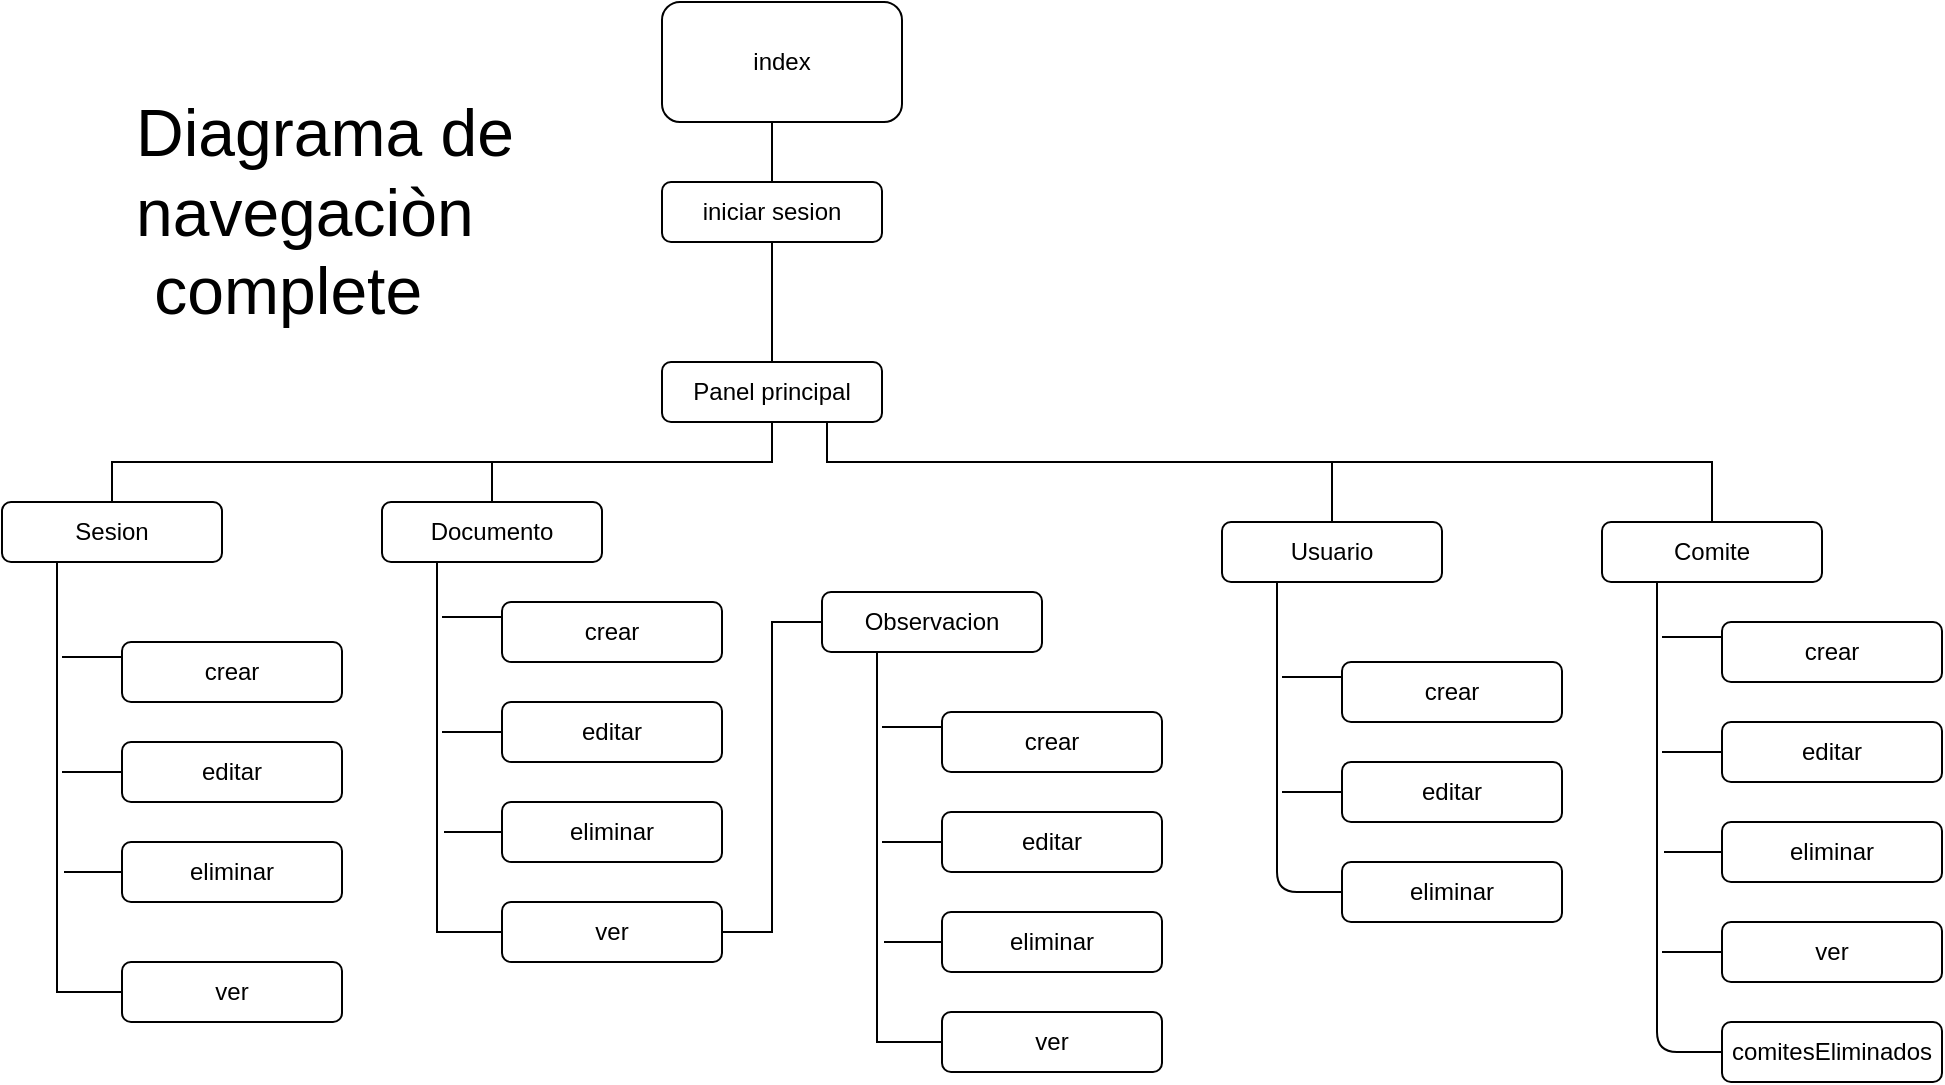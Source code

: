 <mxfile version="17.2.4" type="device" pages="4"><diagram id="9fHOdQ3UxAWjC8PaF1d9" name="completo"><mxGraphModel dx="526" dy="553" grid="1" gridSize="10" guides="1" tooltips="1" connect="1" arrows="1" fold="1" page="1" pageScale="1" pageWidth="827" pageHeight="1169" math="0" shadow="0"><root><mxCell id="0"/><mxCell id="1" parent="0"/><mxCell id="a6P4ygkt9qD2NCZbTxZr-4" style="edgeStyle=orthogonalEdgeStyle;rounded=0;orthogonalLoop=1;jettySize=auto;html=1;exitX=0.5;exitY=1;exitDx=0;exitDy=0;entryX=0.5;entryY=0;entryDx=0;entryDy=0;endArrow=none;endFill=0;" parent="1" source="a6P4ygkt9qD2NCZbTxZr-1" target="a6P4ygkt9qD2NCZbTxZr-3" edge="1"><mxGeometry relative="1" as="geometry"/></mxCell><mxCell id="a6P4ygkt9qD2NCZbTxZr-1" value="index" style="rounded=1;whiteSpace=wrap;html=1;" parent="1" vertex="1"><mxGeometry x="360" y="20" width="120" height="60" as="geometry"/></mxCell><mxCell id="a6P4ygkt9qD2NCZbTxZr-3" value="iniciar sesion" style="rounded=1;whiteSpace=wrap;html=1;" parent="1" vertex="1"><mxGeometry x="360" y="110" width="110" height="30" as="geometry"/></mxCell><mxCell id="a6P4ygkt9qD2NCZbTxZr-65" style="edgeStyle=orthogonalEdgeStyle;rounded=0;orthogonalLoop=1;jettySize=auto;html=1;exitX=0.5;exitY=1;exitDx=0;exitDy=0;endArrow=none;endFill=0;" parent="1" source="a6P4ygkt9qD2NCZbTxZr-32" target="a6P4ygkt9qD2NCZbTxZr-46" edge="1"><mxGeometry relative="1" as="geometry"/></mxCell><mxCell id="a6P4ygkt9qD2NCZbTxZr-67" style="edgeStyle=orthogonalEdgeStyle;rounded=0;orthogonalLoop=1;jettySize=auto;html=1;exitX=0.5;exitY=0;exitDx=0;exitDy=0;entryX=0.5;entryY=1;entryDx=0;entryDy=0;endArrow=none;endFill=0;" parent="1" source="a6P4ygkt9qD2NCZbTxZr-32" target="a6P4ygkt9qD2NCZbTxZr-3" edge="1"><mxGeometry relative="1" as="geometry"/></mxCell><mxCell id="a6P4ygkt9qD2NCZbTxZr-32" value="Panel principal" style="rounded=1;whiteSpace=wrap;html=1;" parent="1" vertex="1"><mxGeometry x="360" y="200" width="110" height="30" as="geometry"/></mxCell><mxCell id="a6P4ygkt9qD2NCZbTxZr-43" style="edgeStyle=orthogonalEdgeStyle;rounded=0;orthogonalLoop=1;jettySize=auto;html=1;exitX=0.25;exitY=1;exitDx=0;exitDy=0;entryX=0;entryY=0.5;entryDx=0;entryDy=0;endArrow=none;endFill=0;" parent="1" source="a6P4ygkt9qD2NCZbTxZr-34" target="a6P4ygkt9qD2NCZbTxZr-42" edge="1"><mxGeometry relative="1" as="geometry"/></mxCell><mxCell id="a6P4ygkt9qD2NCZbTxZr-66" style="edgeStyle=orthogonalEdgeStyle;rounded=0;orthogonalLoop=1;jettySize=auto;html=1;exitX=0.5;exitY=0;exitDx=0;exitDy=0;endArrow=none;endFill=0;" parent="1" source="a6P4ygkt9qD2NCZbTxZr-34" edge="1"><mxGeometry relative="1" as="geometry"><mxPoint x="275" y="250" as="targetPoint"/></mxGeometry></mxCell><mxCell id="a6P4ygkt9qD2NCZbTxZr-34" value="Documento" style="rounded=1;whiteSpace=wrap;html=1;" parent="1" vertex="1"><mxGeometry x="220" y="270" width="110" height="30" as="geometry"/></mxCell><mxCell id="a6P4ygkt9qD2NCZbTxZr-64" style="edgeStyle=orthogonalEdgeStyle;rounded=0;orthogonalLoop=1;jettySize=auto;html=1;exitX=1;exitY=0.5;exitDx=0;exitDy=0;entryX=0;entryY=0.5;entryDx=0;entryDy=0;endArrow=none;endFill=0;" parent="1" source="a6P4ygkt9qD2NCZbTxZr-42" target="a6P4ygkt9qD2NCZbTxZr-55" edge="1"><mxGeometry relative="1" as="geometry"/></mxCell><mxCell id="a6P4ygkt9qD2NCZbTxZr-42" value="ver" style="rounded=1;whiteSpace=wrap;html=1;" parent="1" vertex="1"><mxGeometry x="280" y="470" width="110" height="30" as="geometry"/></mxCell><mxCell id="a6P4ygkt9qD2NCZbTxZr-45" style="edgeStyle=orthogonalEdgeStyle;rounded=0;orthogonalLoop=1;jettySize=auto;html=1;exitX=0.25;exitY=1;exitDx=0;exitDy=0;entryX=0;entryY=0.5;entryDx=0;entryDy=0;endArrow=none;endFill=0;" parent="1" source="a6P4ygkt9qD2NCZbTxZr-46" target="a6P4ygkt9qD2NCZbTxZr-53" edge="1"><mxGeometry relative="1" as="geometry"/></mxCell><mxCell id="a6P4ygkt9qD2NCZbTxZr-46" value="Sesion" style="rounded=1;whiteSpace=wrap;html=1;" parent="1" vertex="1"><mxGeometry x="30" y="270" width="110" height="30" as="geometry"/></mxCell><mxCell id="a6P4ygkt9qD2NCZbTxZr-53" value="ver" style="rounded=1;whiteSpace=wrap;html=1;" parent="1" vertex="1"><mxGeometry x="90" y="500" width="110" height="30" as="geometry"/></mxCell><mxCell id="a6P4ygkt9qD2NCZbTxZr-54" style="edgeStyle=orthogonalEdgeStyle;rounded=0;orthogonalLoop=1;jettySize=auto;html=1;exitX=0.25;exitY=1;exitDx=0;exitDy=0;entryX=0;entryY=0.5;entryDx=0;entryDy=0;endArrow=none;endFill=0;" parent="1" source="a6P4ygkt9qD2NCZbTxZr-55" target="a6P4ygkt9qD2NCZbTxZr-62" edge="1"><mxGeometry relative="1" as="geometry"/></mxCell><mxCell id="a6P4ygkt9qD2NCZbTxZr-55" value="Observacion" style="rounded=1;whiteSpace=wrap;html=1;" parent="1" vertex="1"><mxGeometry x="440" y="315" width="110" height="30" as="geometry"/></mxCell><mxCell id="a6P4ygkt9qD2NCZbTxZr-56" style="edgeStyle=orthogonalEdgeStyle;rounded=0;orthogonalLoop=1;jettySize=auto;html=1;exitX=0;exitY=0.25;exitDx=0;exitDy=0;endArrow=none;endFill=0;" parent="1" source="a6P4ygkt9qD2NCZbTxZr-57" edge="1"><mxGeometry relative="1" as="geometry"><mxPoint x="470" y="383" as="targetPoint"/></mxGeometry></mxCell><mxCell id="a6P4ygkt9qD2NCZbTxZr-57" value="crear" style="rounded=1;whiteSpace=wrap;html=1;" parent="1" vertex="1"><mxGeometry x="500" y="375" width="110" height="30" as="geometry"/></mxCell><mxCell id="a6P4ygkt9qD2NCZbTxZr-58" style="edgeStyle=orthogonalEdgeStyle;rounded=0;orthogonalLoop=1;jettySize=auto;html=1;exitX=0;exitY=0.5;exitDx=0;exitDy=0;endArrow=none;endFill=0;" parent="1" source="a6P4ygkt9qD2NCZbTxZr-59" edge="1"><mxGeometry relative="1" as="geometry"><mxPoint x="470" y="440" as="targetPoint"/></mxGeometry></mxCell><mxCell id="a6P4ygkt9qD2NCZbTxZr-59" value="editar" style="rounded=1;whiteSpace=wrap;html=1;" parent="1" vertex="1"><mxGeometry x="500" y="425" width="110" height="30" as="geometry"/></mxCell><mxCell id="a6P4ygkt9qD2NCZbTxZr-60" style="edgeStyle=orthogonalEdgeStyle;rounded=0;orthogonalLoop=1;jettySize=auto;html=1;exitX=0;exitY=0.5;exitDx=0;exitDy=0;endArrow=none;endFill=0;" parent="1" source="a6P4ygkt9qD2NCZbTxZr-61" edge="1"><mxGeometry relative="1" as="geometry"><mxPoint x="471" y="490" as="targetPoint"/></mxGeometry></mxCell><mxCell id="a6P4ygkt9qD2NCZbTxZr-61" value="eliminar" style="rounded=1;whiteSpace=wrap;html=1;" parent="1" vertex="1"><mxGeometry x="500" y="475" width="110" height="30" as="geometry"/></mxCell><mxCell id="a6P4ygkt9qD2NCZbTxZr-62" value="ver" style="rounded=1;whiteSpace=wrap;html=1;" parent="1" vertex="1"><mxGeometry x="500" y="525" width="110" height="30" as="geometry"/></mxCell><mxCell id="dcE9XTPxHF8bIKe-VJWK-1" style="edgeStyle=orthogonalEdgeStyle;rounded=0;orthogonalLoop=1;jettySize=auto;html=1;exitX=0;exitY=0.25;exitDx=0;exitDy=0;endArrow=none;endFill=0;" parent="1" source="dcE9XTPxHF8bIKe-VJWK-2" edge="1"><mxGeometry relative="1" as="geometry"><mxPoint x="250" y="328" as="targetPoint"/></mxGeometry></mxCell><mxCell id="dcE9XTPxHF8bIKe-VJWK-2" value="crear" style="rounded=1;whiteSpace=wrap;html=1;" parent="1" vertex="1"><mxGeometry x="280" y="320" width="110" height="30" as="geometry"/></mxCell><mxCell id="dcE9XTPxHF8bIKe-VJWK-3" style="edgeStyle=orthogonalEdgeStyle;rounded=0;orthogonalLoop=1;jettySize=auto;html=1;exitX=0;exitY=0.5;exitDx=0;exitDy=0;endArrow=none;endFill=0;" parent="1" source="dcE9XTPxHF8bIKe-VJWK-4" edge="1"><mxGeometry relative="1" as="geometry"><mxPoint x="250" y="385" as="targetPoint"/></mxGeometry></mxCell><mxCell id="dcE9XTPxHF8bIKe-VJWK-4" value="editar" style="rounded=1;whiteSpace=wrap;html=1;" parent="1" vertex="1"><mxGeometry x="280" y="370" width="110" height="30" as="geometry"/></mxCell><mxCell id="dcE9XTPxHF8bIKe-VJWK-5" style="edgeStyle=orthogonalEdgeStyle;rounded=0;orthogonalLoop=1;jettySize=auto;html=1;exitX=0;exitY=0.5;exitDx=0;exitDy=0;endArrow=none;endFill=0;" parent="1" source="dcE9XTPxHF8bIKe-VJWK-6" edge="1"><mxGeometry relative="1" as="geometry"><mxPoint x="251" y="435" as="targetPoint"/></mxGeometry></mxCell><mxCell id="dcE9XTPxHF8bIKe-VJWK-6" value="eliminar" style="rounded=1;whiteSpace=wrap;html=1;" parent="1" vertex="1"><mxGeometry x="280" y="420" width="110" height="30" as="geometry"/></mxCell><mxCell id="dcE9XTPxHF8bIKe-VJWK-19" style="edgeStyle=orthogonalEdgeStyle;rounded=0;orthogonalLoop=1;jettySize=auto;html=1;exitX=0;exitY=0.25;exitDx=0;exitDy=0;endArrow=none;endFill=0;" parent="1" source="dcE9XTPxHF8bIKe-VJWK-20" edge="1"><mxGeometry relative="1" as="geometry"><mxPoint x="60" y="348" as="targetPoint"/></mxGeometry></mxCell><mxCell id="dcE9XTPxHF8bIKe-VJWK-20" value="crear" style="rounded=1;whiteSpace=wrap;html=1;" parent="1" vertex="1"><mxGeometry x="90" y="340" width="110" height="30" as="geometry"/></mxCell><mxCell id="dcE9XTPxHF8bIKe-VJWK-21" style="edgeStyle=orthogonalEdgeStyle;rounded=0;orthogonalLoop=1;jettySize=auto;html=1;exitX=0;exitY=0.5;exitDx=0;exitDy=0;endArrow=none;endFill=0;" parent="1" source="dcE9XTPxHF8bIKe-VJWK-22" edge="1"><mxGeometry relative="1" as="geometry"><mxPoint x="60" y="405" as="targetPoint"/></mxGeometry></mxCell><mxCell id="dcE9XTPxHF8bIKe-VJWK-22" value="editar" style="rounded=1;whiteSpace=wrap;html=1;" parent="1" vertex="1"><mxGeometry x="90" y="390" width="110" height="30" as="geometry"/></mxCell><mxCell id="dcE9XTPxHF8bIKe-VJWK-23" style="edgeStyle=orthogonalEdgeStyle;rounded=0;orthogonalLoop=1;jettySize=auto;html=1;exitX=0;exitY=0.5;exitDx=0;exitDy=0;endArrow=none;endFill=0;" parent="1" source="dcE9XTPxHF8bIKe-VJWK-24" edge="1"><mxGeometry relative="1" as="geometry"><mxPoint x="61" y="455" as="targetPoint"/></mxGeometry></mxCell><mxCell id="dcE9XTPxHF8bIKe-VJWK-24" value="eliminar" style="rounded=1;whiteSpace=wrap;html=1;" parent="1" vertex="1"><mxGeometry x="90" y="440" width="110" height="30" as="geometry"/></mxCell><mxCell id="WaPpYcPQ4JmIxxQoSLb1-1" value="&lt;font style=&quot;font-size: 33px;&quot;&gt;Diagrama de &lt;br&gt;navegaciòn&lt;br&gt;&amp;nbsp;complete&lt;/font&gt;" style="text;html=1;align=left;verticalAlign=middle;resizable=0;points=[];autosize=1;strokeColor=none;fillColor=none;rounded=1;" parent="1" vertex="1"><mxGeometry x="95" y="90" width="200" height="70" as="geometry"/></mxCell><mxCell id="Rpd68N-dvQxp9vi33j69-1" style="edgeStyle=orthogonalEdgeStyle;rounded=1;orthogonalLoop=1;jettySize=auto;html=1;exitX=0.25;exitY=1;exitDx=0;exitDy=0;entryX=0;entryY=0.5;entryDx=0;entryDy=0;endArrow=none;endFill=0;" parent="1" source="Rpd68N-dvQxp9vi33j69-2" target="Rpd68N-dvQxp9vi33j69-3" edge="1"><mxGeometry relative="1" as="geometry"/></mxCell><mxCell id="Rpd68N-dvQxp9vi33j69-21" style="edgeStyle=orthogonalEdgeStyle;rounded=0;orthogonalLoop=1;jettySize=auto;html=1;exitX=0.5;exitY=0;exitDx=0;exitDy=0;entryX=0.75;entryY=1;entryDx=0;entryDy=0;endArrow=none;endFill=0;" parent="1" source="Rpd68N-dvQxp9vi33j69-2" target="a6P4ygkt9qD2NCZbTxZr-32" edge="1"><mxGeometry relative="1" as="geometry"><Array as="points"><mxPoint x="885" y="250"/><mxPoint x="443" y="250"/></Array></mxGeometry></mxCell><mxCell id="Rpd68N-dvQxp9vi33j69-2" value="Comite" style="rounded=1;whiteSpace=wrap;html=1;" parent="1" vertex="1"><mxGeometry x="830" y="280" width="110" height="30" as="geometry"/></mxCell><mxCell id="Rpd68N-dvQxp9vi33j69-3" value="comitesEliminados" style="rounded=1;whiteSpace=wrap;html=1;" parent="1" vertex="1"><mxGeometry x="890" y="530" width="110" height="30" as="geometry"/></mxCell><mxCell id="Rpd68N-dvQxp9vi33j69-4" style="edgeStyle=orthogonalEdgeStyle;rounded=1;orthogonalLoop=1;jettySize=auto;html=1;exitX=0.25;exitY=1;exitDx=0;exitDy=0;endArrow=none;endFill=0;entryX=0;entryY=0.5;entryDx=0;entryDy=0;" parent="1" source="Rpd68N-dvQxp9vi33j69-5" target="Rpd68N-dvQxp9vi33j69-18" edge="1"><mxGeometry relative="1" as="geometry"><mxPoint x="668" y="460" as="targetPoint"/></mxGeometry></mxCell><mxCell id="Rpd68N-dvQxp9vi33j69-23" style="edgeStyle=orthogonalEdgeStyle;rounded=0;orthogonalLoop=1;jettySize=auto;html=1;exitX=0.5;exitY=0;exitDx=0;exitDy=0;endArrow=none;endFill=0;" parent="1" source="Rpd68N-dvQxp9vi33j69-5" edge="1"><mxGeometry relative="1" as="geometry"><mxPoint x="695" y="250" as="targetPoint"/></mxGeometry></mxCell><mxCell id="Rpd68N-dvQxp9vi33j69-5" value="Usuario" style="rounded=1;whiteSpace=wrap;html=1;" parent="1" vertex="1"><mxGeometry x="640" y="280" width="110" height="30" as="geometry"/></mxCell><mxCell id="Rpd68N-dvQxp9vi33j69-7" style="edgeStyle=orthogonalEdgeStyle;rounded=1;orthogonalLoop=1;jettySize=auto;html=1;exitX=0;exitY=0.25;exitDx=0;exitDy=0;endArrow=none;endFill=0;" parent="1" source="Rpd68N-dvQxp9vi33j69-8" edge="1"><mxGeometry relative="1" as="geometry"><mxPoint x="860" y="338" as="targetPoint"/></mxGeometry></mxCell><mxCell id="Rpd68N-dvQxp9vi33j69-8" value="crear" style="rounded=1;whiteSpace=wrap;html=1;" parent="1" vertex="1"><mxGeometry x="890" y="330" width="110" height="30" as="geometry"/></mxCell><mxCell id="Rpd68N-dvQxp9vi33j69-9" style="edgeStyle=orthogonalEdgeStyle;rounded=1;orthogonalLoop=1;jettySize=auto;html=1;exitX=0;exitY=0.5;exitDx=0;exitDy=0;endArrow=none;endFill=0;" parent="1" source="Rpd68N-dvQxp9vi33j69-10" edge="1"><mxGeometry relative="1" as="geometry"><mxPoint x="860" y="395" as="targetPoint"/></mxGeometry></mxCell><mxCell id="Rpd68N-dvQxp9vi33j69-10" value="editar" style="rounded=1;whiteSpace=wrap;html=1;" parent="1" vertex="1"><mxGeometry x="890" y="380" width="110" height="30" as="geometry"/></mxCell><mxCell id="Rpd68N-dvQxp9vi33j69-11" style="edgeStyle=orthogonalEdgeStyle;rounded=1;orthogonalLoop=1;jettySize=auto;html=1;exitX=0;exitY=0.5;exitDx=0;exitDy=0;endArrow=none;endFill=0;" parent="1" source="Rpd68N-dvQxp9vi33j69-12" edge="1"><mxGeometry relative="1" as="geometry"><mxPoint x="861" y="445" as="targetPoint"/></mxGeometry></mxCell><mxCell id="Rpd68N-dvQxp9vi33j69-12" value="eliminar" style="rounded=1;whiteSpace=wrap;html=1;" parent="1" vertex="1"><mxGeometry x="890" y="430" width="110" height="30" as="geometry"/></mxCell><mxCell id="Rpd68N-dvQxp9vi33j69-13" style="edgeStyle=orthogonalEdgeStyle;rounded=1;orthogonalLoop=1;jettySize=auto;html=1;exitX=0;exitY=0.25;exitDx=0;exitDy=0;endArrow=none;endFill=0;" parent="1" source="Rpd68N-dvQxp9vi33j69-14" edge="1"><mxGeometry relative="1" as="geometry"><mxPoint x="670" y="358" as="targetPoint"/></mxGeometry></mxCell><mxCell id="Rpd68N-dvQxp9vi33j69-14" value="crear" style="rounded=1;whiteSpace=wrap;html=1;" parent="1" vertex="1"><mxGeometry x="700" y="350" width="110" height="30" as="geometry"/></mxCell><mxCell id="Rpd68N-dvQxp9vi33j69-15" style="edgeStyle=orthogonalEdgeStyle;rounded=1;orthogonalLoop=1;jettySize=auto;html=1;exitX=0;exitY=0.5;exitDx=0;exitDy=0;endArrow=none;endFill=0;" parent="1" source="Rpd68N-dvQxp9vi33j69-16" edge="1"><mxGeometry relative="1" as="geometry"><mxPoint x="670" y="415" as="targetPoint"/></mxGeometry></mxCell><mxCell id="Rpd68N-dvQxp9vi33j69-16" value="editar" style="rounded=1;whiteSpace=wrap;html=1;" parent="1" vertex="1"><mxGeometry x="700" y="400" width="110" height="30" as="geometry"/></mxCell><mxCell id="Rpd68N-dvQxp9vi33j69-18" value="eliminar" style="rounded=1;whiteSpace=wrap;html=1;" parent="1" vertex="1"><mxGeometry x="700" y="450" width="110" height="30" as="geometry"/></mxCell><mxCell id="Rpd68N-dvQxp9vi33j69-19" style="edgeStyle=orthogonalEdgeStyle;rounded=1;orthogonalLoop=1;jettySize=auto;html=1;exitX=0;exitY=0.5;exitDx=0;exitDy=0;endArrow=none;endFill=0;" parent="1" source="Rpd68N-dvQxp9vi33j69-20" edge="1"><mxGeometry relative="1" as="geometry"><mxPoint x="860" y="495" as="targetPoint"/></mxGeometry></mxCell><mxCell id="Rpd68N-dvQxp9vi33j69-20" value="ver" style="rounded=1;whiteSpace=wrap;html=1;" parent="1" vertex="1"><mxGeometry x="890" y="480" width="110" height="30" as="geometry"/></mxCell></root></mxGraphModel></diagram><diagram id="g_sGbNfbyA7Xp6G8sX6l" name="miembro"><mxGraphModel dx="526" dy="553" grid="1" gridSize="10" guides="1" tooltips="1" connect="1" arrows="1" fold="1" page="1" pageScale="1" pageWidth="827" pageHeight="1169" math="0" shadow="0"><root><mxCell id="Cv8GT7_U2edV0fIswB9a-0"/><mxCell id="Cv8GT7_U2edV0fIswB9a-1" parent="Cv8GT7_U2edV0fIswB9a-0"/><mxCell id="31vKIqLDI2SIrUY8uzIa-0" style="edgeStyle=orthogonalEdgeStyle;rounded=0;orthogonalLoop=1;jettySize=auto;html=1;exitX=0.5;exitY=1;exitDx=0;exitDy=0;entryX=0.5;entryY=0;entryDx=0;entryDy=0;endArrow=none;endFill=0;" parent="Cv8GT7_U2edV0fIswB9a-1" source="31vKIqLDI2SIrUY8uzIa-1" target="31vKIqLDI2SIrUY8uzIa-2" edge="1"><mxGeometry relative="1" as="geometry"/></mxCell><mxCell id="31vKIqLDI2SIrUY8uzIa-1" value="index" style="rounded=1;whiteSpace=wrap;html=1;" parent="Cv8GT7_U2edV0fIswB9a-1" vertex="1"><mxGeometry x="390" y="20" width="120" height="60" as="geometry"/></mxCell><mxCell id="31vKIqLDI2SIrUY8uzIa-2" value="iniciar sesion" style="rounded=1;whiteSpace=wrap;html=1;" parent="Cv8GT7_U2edV0fIswB9a-1" vertex="1"><mxGeometry x="390" y="110" width="110" height="30" as="geometry"/></mxCell><mxCell id="31vKIqLDI2SIrUY8uzIa-3" style="edgeStyle=orthogonalEdgeStyle;rounded=0;orthogonalLoop=1;jettySize=auto;html=1;exitX=0.5;exitY=1;exitDx=0;exitDy=0;endArrow=none;endFill=0;" parent="Cv8GT7_U2edV0fIswB9a-1" source="31vKIqLDI2SIrUY8uzIa-5" target="31vKIqLDI2SIrUY8uzIa-12" edge="1"><mxGeometry relative="1" as="geometry"/></mxCell><mxCell id="31vKIqLDI2SIrUY8uzIa-4" style="edgeStyle=orthogonalEdgeStyle;rounded=0;orthogonalLoop=1;jettySize=auto;html=1;exitX=0.5;exitY=0;exitDx=0;exitDy=0;entryX=0.5;entryY=1;entryDx=0;entryDy=0;endArrow=none;endFill=0;" parent="Cv8GT7_U2edV0fIswB9a-1" source="31vKIqLDI2SIrUY8uzIa-5" target="31vKIqLDI2SIrUY8uzIa-2" edge="1"><mxGeometry relative="1" as="geometry"/></mxCell><mxCell id="31vKIqLDI2SIrUY8uzIa-5" value="comite" style="rounded=1;whiteSpace=wrap;html=1;" parent="Cv8GT7_U2edV0fIswB9a-1" vertex="1"><mxGeometry x="390" y="200" width="110" height="30" as="geometry"/></mxCell><mxCell id="31vKIqLDI2SIrUY8uzIa-6" style="edgeStyle=orthogonalEdgeStyle;rounded=0;orthogonalLoop=1;jettySize=auto;html=1;exitX=0.25;exitY=1;exitDx=0;exitDy=0;entryX=0;entryY=0.5;entryDx=0;entryDy=0;endArrow=none;endFill=0;" parent="Cv8GT7_U2edV0fIswB9a-1" source="31vKIqLDI2SIrUY8uzIa-8" target="31vKIqLDI2SIrUY8uzIa-10" edge="1"><mxGeometry relative="1" as="geometry"/></mxCell><mxCell id="31vKIqLDI2SIrUY8uzIa-7" style="edgeStyle=orthogonalEdgeStyle;rounded=0;orthogonalLoop=1;jettySize=auto;html=1;exitX=0.5;exitY=0;exitDx=0;exitDy=0;endArrow=none;endFill=0;" parent="Cv8GT7_U2edV0fIswB9a-1" source="31vKIqLDI2SIrUY8uzIa-8" edge="1"><mxGeometry relative="1" as="geometry"><mxPoint x="305" y="250" as="targetPoint"/></mxGeometry></mxCell><mxCell id="31vKIqLDI2SIrUY8uzIa-8" value="Documento" style="rounded=1;whiteSpace=wrap;html=1;" parent="Cv8GT7_U2edV0fIswB9a-1" vertex="1"><mxGeometry x="250" y="270" width="110" height="30" as="geometry"/></mxCell><mxCell id="31vKIqLDI2SIrUY8uzIa-9" style="edgeStyle=orthogonalEdgeStyle;rounded=0;orthogonalLoop=1;jettySize=auto;html=1;exitX=1;exitY=0.5;exitDx=0;exitDy=0;entryX=0;entryY=0.5;entryDx=0;entryDy=0;endArrow=none;endFill=0;" parent="Cv8GT7_U2edV0fIswB9a-1" source="31vKIqLDI2SIrUY8uzIa-10" target="31vKIqLDI2SIrUY8uzIa-15" edge="1"><mxGeometry relative="1" as="geometry"/></mxCell><mxCell id="31vKIqLDI2SIrUY8uzIa-10" value="ver" style="rounded=1;whiteSpace=wrap;html=1;" parent="Cv8GT7_U2edV0fIswB9a-1" vertex="1"><mxGeometry x="390" y="320" width="110" height="30" as="geometry"/></mxCell><mxCell id="31vKIqLDI2SIrUY8uzIa-11" style="edgeStyle=orthogonalEdgeStyle;rounded=0;orthogonalLoop=1;jettySize=auto;html=1;exitX=0.25;exitY=1;exitDx=0;exitDy=0;entryX=0;entryY=0.5;entryDx=0;entryDy=0;endArrow=none;endFill=0;" parent="Cv8GT7_U2edV0fIswB9a-1" source="31vKIqLDI2SIrUY8uzIa-12" target="31vKIqLDI2SIrUY8uzIa-13" edge="1"><mxGeometry relative="1" as="geometry"/></mxCell><mxCell id="31vKIqLDI2SIrUY8uzIa-12" value="Sesion" style="rounded=1;whiteSpace=wrap;html=1;" parent="Cv8GT7_U2edV0fIswB9a-1" vertex="1"><mxGeometry x="60" y="270" width="110" height="30" as="geometry"/></mxCell><mxCell id="31vKIqLDI2SIrUY8uzIa-13" value="ver" style="rounded=1;whiteSpace=wrap;html=1;" parent="Cv8GT7_U2edV0fIswB9a-1" vertex="1"><mxGeometry x="110" y="320" width="110" height="30" as="geometry"/></mxCell><mxCell id="31vKIqLDI2SIrUY8uzIa-14" style="edgeStyle=orthogonalEdgeStyle;rounded=0;orthogonalLoop=1;jettySize=auto;html=1;exitX=0.25;exitY=1;exitDx=0;exitDy=0;entryX=0;entryY=0.5;entryDx=0;entryDy=0;endArrow=none;endFill=0;" parent="Cv8GT7_U2edV0fIswB9a-1" source="31vKIqLDI2SIrUY8uzIa-15" target="31vKIqLDI2SIrUY8uzIa-22" edge="1"><mxGeometry relative="1" as="geometry"/></mxCell><mxCell id="31vKIqLDI2SIrUY8uzIa-15" value="Observacion" style="rounded=1;whiteSpace=wrap;html=1;" parent="Cv8GT7_U2edV0fIswB9a-1" vertex="1"><mxGeometry x="570" y="165" width="110" height="30" as="geometry"/></mxCell><mxCell id="31vKIqLDI2SIrUY8uzIa-16" style="edgeStyle=orthogonalEdgeStyle;rounded=0;orthogonalLoop=1;jettySize=auto;html=1;exitX=0;exitY=0.25;exitDx=0;exitDy=0;endArrow=none;endFill=0;" parent="Cv8GT7_U2edV0fIswB9a-1" source="31vKIqLDI2SIrUY8uzIa-17" edge="1"><mxGeometry relative="1" as="geometry"><mxPoint x="600" y="233" as="targetPoint"/></mxGeometry></mxCell><mxCell id="31vKIqLDI2SIrUY8uzIa-17" value="crear" style="rounded=1;whiteSpace=wrap;html=1;" parent="Cv8GT7_U2edV0fIswB9a-1" vertex="1"><mxGeometry x="630" y="225" width="110" height="30" as="geometry"/></mxCell><mxCell id="31vKIqLDI2SIrUY8uzIa-18" style="edgeStyle=orthogonalEdgeStyle;rounded=0;orthogonalLoop=1;jettySize=auto;html=1;exitX=0;exitY=0.5;exitDx=0;exitDy=0;endArrow=none;endFill=0;" parent="Cv8GT7_U2edV0fIswB9a-1" source="31vKIqLDI2SIrUY8uzIa-19" edge="1"><mxGeometry relative="1" as="geometry"><mxPoint x="600" y="290" as="targetPoint"/></mxGeometry></mxCell><mxCell id="31vKIqLDI2SIrUY8uzIa-19" value="editar" style="rounded=1;whiteSpace=wrap;html=1;" parent="Cv8GT7_U2edV0fIswB9a-1" vertex="1"><mxGeometry x="630" y="275" width="110" height="30" as="geometry"/></mxCell><mxCell id="31vKIqLDI2SIrUY8uzIa-20" style="edgeStyle=orthogonalEdgeStyle;rounded=0;orthogonalLoop=1;jettySize=auto;html=1;exitX=0;exitY=0.5;exitDx=0;exitDy=0;endArrow=none;endFill=0;" parent="Cv8GT7_U2edV0fIswB9a-1" source="31vKIqLDI2SIrUY8uzIa-21" edge="1"><mxGeometry relative="1" as="geometry"><mxPoint x="601" y="340" as="targetPoint"/></mxGeometry></mxCell><mxCell id="31vKIqLDI2SIrUY8uzIa-21" value="eliminar" style="rounded=1;whiteSpace=wrap;html=1;" parent="Cv8GT7_U2edV0fIswB9a-1" vertex="1"><mxGeometry x="630" y="325" width="110" height="30" as="geometry"/></mxCell><mxCell id="31vKIqLDI2SIrUY8uzIa-22" value="ver" style="rounded=1;whiteSpace=wrap;html=1;" parent="Cv8GT7_U2edV0fIswB9a-1" vertex="1"><mxGeometry x="630" y="375" width="110" height="30" as="geometry"/></mxCell><mxCell id="31vKIqLDI2SIrUY8uzIa-23" value="&lt;font style=&quot;font-size: 33px;&quot;&gt;Miembro&lt;/font&gt;" style="text;html=1;align=center;verticalAlign=middle;resizable=0;points=[];autosize=1;strokeColor=none;fillColor=none;rounded=1;" parent="Cv8GT7_U2edV0fIswB9a-1" vertex="1"><mxGeometry x="140" y="110" width="140" height="30" as="geometry"/></mxCell></root></mxGraphModel></diagram><diagram id="G-ujr9ZBBBnkSzVr7iEF" name="responsable"><mxGraphModel dx="526" dy="553" grid="1" gridSize="10" guides="1" tooltips="1" connect="1" arrows="1" fold="1" page="1" pageScale="1" pageWidth="827" pageHeight="1169" math="0" shadow="0"><root><mxCell id="fcdfDb8ShnUz88SvbbPk-0"/><mxCell id="fcdfDb8ShnUz88SvbbPk-1" parent="fcdfDb8ShnUz88SvbbPk-0"/><mxCell id="iOkUQeaS86H1J2l_D4er-0" style="edgeStyle=orthogonalEdgeStyle;rounded=0;orthogonalLoop=1;jettySize=auto;html=1;exitX=0.5;exitY=1;exitDx=0;exitDy=0;entryX=0.5;entryY=0;entryDx=0;entryDy=0;endArrow=none;endFill=0;" parent="fcdfDb8ShnUz88SvbbPk-1" source="iOkUQeaS86H1J2l_D4er-1" target="iOkUQeaS86H1J2l_D4er-2" edge="1"><mxGeometry relative="1" as="geometry"/></mxCell><mxCell id="iOkUQeaS86H1J2l_D4er-1" value="index" style="rounded=1;whiteSpace=wrap;html=1;" parent="fcdfDb8ShnUz88SvbbPk-1" vertex="1"><mxGeometry x="360" y="20" width="120" height="60" as="geometry"/></mxCell><mxCell id="iOkUQeaS86H1J2l_D4er-2" value="iniciar sesion" style="rounded=1;whiteSpace=wrap;html=1;" parent="fcdfDb8ShnUz88SvbbPk-1" vertex="1"><mxGeometry x="360" y="110" width="110" height="30" as="geometry"/></mxCell><mxCell id="iOkUQeaS86H1J2l_D4er-3" style="edgeStyle=orthogonalEdgeStyle;rounded=0;orthogonalLoop=1;jettySize=auto;html=1;exitX=0.5;exitY=1;exitDx=0;exitDy=0;endArrow=none;endFill=0;" parent="fcdfDb8ShnUz88SvbbPk-1" source="iOkUQeaS86H1J2l_D4er-5" target="iOkUQeaS86H1J2l_D4er-12" edge="1"><mxGeometry relative="1" as="geometry"/></mxCell><mxCell id="iOkUQeaS86H1J2l_D4er-4" style="edgeStyle=orthogonalEdgeStyle;rounded=0;orthogonalLoop=1;jettySize=auto;html=1;exitX=0.5;exitY=0;exitDx=0;exitDy=0;entryX=0.5;entryY=1;entryDx=0;entryDy=0;endArrow=none;endFill=0;" parent="fcdfDb8ShnUz88SvbbPk-1" source="iOkUQeaS86H1J2l_D4er-5" target="iOkUQeaS86H1J2l_D4er-2" edge="1"><mxGeometry relative="1" as="geometry"/></mxCell><mxCell id="iOkUQeaS86H1J2l_D4er-5" value="comite" style="rounded=1;whiteSpace=wrap;html=1;" parent="fcdfDb8ShnUz88SvbbPk-1" vertex="1"><mxGeometry x="360" y="200" width="110" height="30" as="geometry"/></mxCell><mxCell id="iOkUQeaS86H1J2l_D4er-6" style="edgeStyle=orthogonalEdgeStyle;rounded=0;orthogonalLoop=1;jettySize=auto;html=1;exitX=0.25;exitY=1;exitDx=0;exitDy=0;entryX=0;entryY=0.5;entryDx=0;entryDy=0;endArrow=none;endFill=0;" parent="fcdfDb8ShnUz88SvbbPk-1" source="iOkUQeaS86H1J2l_D4er-8" target="iOkUQeaS86H1J2l_D4er-10" edge="1"><mxGeometry relative="1" as="geometry"/></mxCell><mxCell id="iOkUQeaS86H1J2l_D4er-7" style="edgeStyle=orthogonalEdgeStyle;rounded=0;orthogonalLoop=1;jettySize=auto;html=1;exitX=0.5;exitY=0;exitDx=0;exitDy=0;endArrow=none;endFill=0;" parent="fcdfDb8ShnUz88SvbbPk-1" source="iOkUQeaS86H1J2l_D4er-8" edge="1"><mxGeometry relative="1" as="geometry"><mxPoint x="275" y="250" as="targetPoint"/></mxGeometry></mxCell><mxCell id="iOkUQeaS86H1J2l_D4er-8" value="Documento" style="rounded=1;whiteSpace=wrap;html=1;" parent="fcdfDb8ShnUz88SvbbPk-1" vertex="1"><mxGeometry x="220" y="270" width="110" height="30" as="geometry"/></mxCell><mxCell id="iOkUQeaS86H1J2l_D4er-9" style="edgeStyle=orthogonalEdgeStyle;rounded=0;orthogonalLoop=1;jettySize=auto;html=1;exitX=1;exitY=0.5;exitDx=0;exitDy=0;entryX=0;entryY=0.5;entryDx=0;entryDy=0;endArrow=none;endFill=0;" parent="fcdfDb8ShnUz88SvbbPk-1" source="iOkUQeaS86H1J2l_D4er-10" target="iOkUQeaS86H1J2l_D4er-15" edge="1"><mxGeometry relative="1" as="geometry"/></mxCell><mxCell id="iOkUQeaS86H1J2l_D4er-10" value="ver" style="rounded=1;whiteSpace=wrap;html=1;" parent="fcdfDb8ShnUz88SvbbPk-1" vertex="1"><mxGeometry x="280" y="410" width="110" height="30" as="geometry"/></mxCell><mxCell id="iOkUQeaS86H1J2l_D4er-11" style="edgeStyle=orthogonalEdgeStyle;rounded=0;orthogonalLoop=1;jettySize=auto;html=1;exitX=0.25;exitY=1;exitDx=0;exitDy=0;entryX=0;entryY=0.5;entryDx=0;entryDy=0;endArrow=none;endFill=0;" parent="fcdfDb8ShnUz88SvbbPk-1" source="iOkUQeaS86H1J2l_D4er-12" target="iOkUQeaS86H1J2l_D4er-13" edge="1"><mxGeometry relative="1" as="geometry"/></mxCell><mxCell id="iOkUQeaS86H1J2l_D4er-12" value="Sesion" style="rounded=1;whiteSpace=wrap;html=1;" parent="fcdfDb8ShnUz88SvbbPk-1" vertex="1"><mxGeometry x="30" y="270" width="110" height="30" as="geometry"/></mxCell><mxCell id="iOkUQeaS86H1J2l_D4er-13" value="ver" style="rounded=1;whiteSpace=wrap;html=1;" parent="fcdfDb8ShnUz88SvbbPk-1" vertex="1"><mxGeometry x="90" y="440" width="110" height="30" as="geometry"/></mxCell><mxCell id="iOkUQeaS86H1J2l_D4er-14" style="edgeStyle=orthogonalEdgeStyle;rounded=0;orthogonalLoop=1;jettySize=auto;html=1;exitX=0.25;exitY=1;exitDx=0;exitDy=0;entryX=0;entryY=0.5;entryDx=0;entryDy=0;endArrow=none;endFill=0;" parent="fcdfDb8ShnUz88SvbbPk-1" source="iOkUQeaS86H1J2l_D4er-15" target="iOkUQeaS86H1J2l_D4er-22" edge="1"><mxGeometry relative="1" as="geometry"/></mxCell><mxCell id="iOkUQeaS86H1J2l_D4er-15" value="Observacion" style="rounded=1;whiteSpace=wrap;html=1;" parent="fcdfDb8ShnUz88SvbbPk-1" vertex="1"><mxGeometry x="530" y="300" width="110" height="30" as="geometry"/></mxCell><mxCell id="iOkUQeaS86H1J2l_D4er-16" style="edgeStyle=orthogonalEdgeStyle;rounded=0;orthogonalLoop=1;jettySize=auto;html=1;exitX=0;exitY=0.25;exitDx=0;exitDy=0;endArrow=none;endFill=0;" parent="fcdfDb8ShnUz88SvbbPk-1" source="iOkUQeaS86H1J2l_D4er-17" edge="1"><mxGeometry relative="1" as="geometry"><mxPoint x="560" y="368" as="targetPoint"/></mxGeometry></mxCell><mxCell id="iOkUQeaS86H1J2l_D4er-17" value="crear" style="rounded=1;whiteSpace=wrap;html=1;" parent="fcdfDb8ShnUz88SvbbPk-1" vertex="1"><mxGeometry x="590" y="360" width="110" height="30" as="geometry"/></mxCell><mxCell id="iOkUQeaS86H1J2l_D4er-18" style="edgeStyle=orthogonalEdgeStyle;rounded=0;orthogonalLoop=1;jettySize=auto;html=1;exitX=0;exitY=0.5;exitDx=0;exitDy=0;endArrow=none;endFill=0;" parent="fcdfDb8ShnUz88SvbbPk-1" source="iOkUQeaS86H1J2l_D4er-19" edge="1"><mxGeometry relative="1" as="geometry"><mxPoint x="560" y="425" as="targetPoint"/></mxGeometry></mxCell><mxCell id="iOkUQeaS86H1J2l_D4er-19" value="editar" style="rounded=1;whiteSpace=wrap;html=1;" parent="fcdfDb8ShnUz88SvbbPk-1" vertex="1"><mxGeometry x="590" y="410" width="110" height="30" as="geometry"/></mxCell><mxCell id="iOkUQeaS86H1J2l_D4er-20" style="edgeStyle=orthogonalEdgeStyle;rounded=0;orthogonalLoop=1;jettySize=auto;html=1;exitX=0;exitY=0.5;exitDx=0;exitDy=0;endArrow=none;endFill=0;" parent="fcdfDb8ShnUz88SvbbPk-1" source="iOkUQeaS86H1J2l_D4er-21" edge="1"><mxGeometry relative="1" as="geometry"><mxPoint x="561" y="475" as="targetPoint"/></mxGeometry></mxCell><mxCell id="iOkUQeaS86H1J2l_D4er-21" value="eliminar" style="rounded=1;whiteSpace=wrap;html=1;" parent="fcdfDb8ShnUz88SvbbPk-1" vertex="1"><mxGeometry x="590" y="460" width="110" height="30" as="geometry"/></mxCell><mxCell id="iOkUQeaS86H1J2l_D4er-22" value="ver" style="rounded=1;whiteSpace=wrap;html=1;" parent="fcdfDb8ShnUz88SvbbPk-1" vertex="1"><mxGeometry x="590" y="510" width="110" height="30" as="geometry"/></mxCell><mxCell id="iOkUQeaS86H1J2l_D4er-23" style="edgeStyle=orthogonalEdgeStyle;rounded=0;orthogonalLoop=1;jettySize=auto;html=1;exitX=0;exitY=0.25;exitDx=0;exitDy=0;endArrow=none;endFill=0;" parent="fcdfDb8ShnUz88SvbbPk-1" source="iOkUQeaS86H1J2l_D4er-24" edge="1"><mxGeometry relative="1" as="geometry"><mxPoint x="250" y="328" as="targetPoint"/></mxGeometry></mxCell><mxCell id="iOkUQeaS86H1J2l_D4er-24" value="crear" style="rounded=1;whiteSpace=wrap;html=1;" parent="fcdfDb8ShnUz88SvbbPk-1" vertex="1"><mxGeometry x="280" y="320" width="110" height="30" as="geometry"/></mxCell><mxCell id="iOkUQeaS86H1J2l_D4er-25" style="edgeStyle=orthogonalEdgeStyle;rounded=0;orthogonalLoop=1;jettySize=auto;html=1;exitX=0;exitY=0.5;exitDx=0;exitDy=0;endArrow=none;endFill=0;" parent="fcdfDb8ShnUz88SvbbPk-1" source="iOkUQeaS86H1J2l_D4er-26" edge="1"><mxGeometry relative="1" as="geometry"><mxPoint x="250" y="385" as="targetPoint"/></mxGeometry></mxCell><mxCell id="iOkUQeaS86H1J2l_D4er-26" value="editar" style="rounded=1;whiteSpace=wrap;html=1;" parent="fcdfDb8ShnUz88SvbbPk-1" vertex="1"><mxGeometry x="280" y="370" width="110" height="30" as="geometry"/></mxCell><mxCell id="iOkUQeaS86H1J2l_D4er-27" style="edgeStyle=orthogonalEdgeStyle;rounded=0;orthogonalLoop=1;jettySize=auto;html=1;exitX=0;exitY=0.25;exitDx=0;exitDy=0;endArrow=none;endFill=0;" parent="fcdfDb8ShnUz88SvbbPk-1" source="iOkUQeaS86H1J2l_D4er-28" edge="1"><mxGeometry relative="1" as="geometry"><mxPoint x="60" y="348" as="targetPoint"/></mxGeometry></mxCell><mxCell id="iOkUQeaS86H1J2l_D4er-28" value="crear" style="rounded=1;whiteSpace=wrap;html=1;" parent="fcdfDb8ShnUz88SvbbPk-1" vertex="1"><mxGeometry x="90" y="340" width="110" height="30" as="geometry"/></mxCell><mxCell id="iOkUQeaS86H1J2l_D4er-29" style="edgeStyle=orthogonalEdgeStyle;rounded=0;orthogonalLoop=1;jettySize=auto;html=1;exitX=0;exitY=0.5;exitDx=0;exitDy=0;endArrow=none;endFill=0;" parent="fcdfDb8ShnUz88SvbbPk-1" source="iOkUQeaS86H1J2l_D4er-30" edge="1"><mxGeometry relative="1" as="geometry"><mxPoint x="60" y="405" as="targetPoint"/></mxGeometry></mxCell><mxCell id="iOkUQeaS86H1J2l_D4er-30" value="editar" style="rounded=1;whiteSpace=wrap;html=1;" parent="fcdfDb8ShnUz88SvbbPk-1" vertex="1"><mxGeometry x="90" y="390" width="110" height="30" as="geometry"/></mxCell><mxCell id="iOkUQeaS86H1J2l_D4er-31" value="&lt;font style=&quot;font-size: 33px;&quot;&gt;Responsable&lt;/font&gt;" style="text;html=1;align=center;verticalAlign=middle;resizable=0;points=[];autosize=1;strokeColor=none;fillColor=none;rounded=1;" parent="fcdfDb8ShnUz88SvbbPk-1" vertex="1"><mxGeometry x="90" y="110" width="210" height="30" as="geometry"/></mxCell></root></mxGraphModel></diagram><diagram id="tJevHlbOdqE4Nvs-nsN-" name="root"><mxGraphModel dx="526" dy="553" grid="1" gridSize="10" guides="1" tooltips="1" connect="1" arrows="1" fold="1" page="1" pageScale="1" pageWidth="827" pageHeight="1169" math="0" shadow="0"><root><mxCell id="nWs4yIvHcJtFo7bFJscV-0"/><mxCell id="nWs4yIvHcJtFo7bFJscV-1" parent="nWs4yIvHcJtFo7bFJscV-0"/><mxCell id="qCeqADkoAqR-Vk2I2cFJ-0" style="edgeStyle=orthogonalEdgeStyle;rounded=1;orthogonalLoop=1;jettySize=auto;html=1;exitX=0.5;exitY=1;exitDx=0;exitDy=0;entryX=0.5;entryY=0;entryDx=0;entryDy=0;endArrow=none;endFill=0;" parent="nWs4yIvHcJtFo7bFJscV-1" source="qCeqADkoAqR-Vk2I2cFJ-1" target="qCeqADkoAqR-Vk2I2cFJ-2" edge="1"><mxGeometry relative="1" as="geometry"/></mxCell><mxCell id="qCeqADkoAqR-Vk2I2cFJ-1" value="index" style="rounded=1;whiteSpace=wrap;html=1;" parent="nWs4yIvHcJtFo7bFJscV-1" vertex="1"><mxGeometry x="405" y="70" width="120" height="60" as="geometry"/></mxCell><mxCell id="qCeqADkoAqR-Vk2I2cFJ-2" value="iniciar sesion" style="rounded=1;whiteSpace=wrap;html=1;" parent="nWs4yIvHcJtFo7bFJscV-1" vertex="1"><mxGeometry x="410" y="160" width="110" height="30" as="geometry"/></mxCell><mxCell id="qCeqADkoAqR-Vk2I2cFJ-3" style="edgeStyle=orthogonalEdgeStyle;rounded=1;orthogonalLoop=1;jettySize=auto;html=1;exitX=0.5;exitY=1;exitDx=0;exitDy=0;endArrow=none;endFill=0;" parent="nWs4yIvHcJtFo7bFJscV-1" source="qCeqADkoAqR-Vk2I2cFJ-5" target="qCeqADkoAqR-Vk2I2cFJ-11" edge="1"><mxGeometry relative="1" as="geometry"/></mxCell><mxCell id="qCeqADkoAqR-Vk2I2cFJ-4" style="edgeStyle=orthogonalEdgeStyle;rounded=1;orthogonalLoop=1;jettySize=auto;html=1;exitX=0.5;exitY=0;exitDx=0;exitDy=0;entryX=0.5;entryY=1;entryDx=0;entryDy=0;endArrow=none;endFill=0;" parent="nWs4yIvHcJtFo7bFJscV-1" source="qCeqADkoAqR-Vk2I2cFJ-5" target="qCeqADkoAqR-Vk2I2cFJ-2" edge="1"><mxGeometry relative="1" as="geometry"/></mxCell><mxCell id="qCeqADkoAqR-Vk2I2cFJ-5" value="Panel principal" style="rounded=1;whiteSpace=wrap;html=1;" parent="nWs4yIvHcJtFo7bFJscV-1" vertex="1"><mxGeometry x="410" y="250" width="110" height="30" as="geometry"/></mxCell><mxCell id="qCeqADkoAqR-Vk2I2cFJ-6" style="edgeStyle=orthogonalEdgeStyle;rounded=1;orthogonalLoop=1;jettySize=auto;html=1;exitX=0.25;exitY=1;exitDx=0;exitDy=0;entryX=0;entryY=0.5;entryDx=0;entryDy=0;endArrow=none;endFill=0;" parent="nWs4yIvHcJtFo7bFJscV-1" source="qCeqADkoAqR-Vk2I2cFJ-8" target="qCeqADkoAqR-Vk2I2cFJ-9" edge="1"><mxGeometry relative="1" as="geometry"/></mxCell><mxCell id="qCeqADkoAqR-Vk2I2cFJ-7" style="edgeStyle=orthogonalEdgeStyle;rounded=1;orthogonalLoop=1;jettySize=auto;html=1;exitX=0.5;exitY=0;exitDx=0;exitDy=0;endArrow=none;endFill=0;" parent="nWs4yIvHcJtFo7bFJscV-1" source="qCeqADkoAqR-Vk2I2cFJ-8" edge="1"><mxGeometry relative="1" as="geometry"><mxPoint x="325" y="300.0" as="targetPoint"/></mxGeometry></mxCell><mxCell id="qCeqADkoAqR-Vk2I2cFJ-8" value="Comite" style="rounded=1;whiteSpace=wrap;html=1;" parent="nWs4yIvHcJtFo7bFJscV-1" vertex="1"><mxGeometry x="270" y="320" width="110" height="30" as="geometry"/></mxCell><mxCell id="qCeqADkoAqR-Vk2I2cFJ-9" value="comitesEliminados" style="rounded=1;whiteSpace=wrap;html=1;" parent="nWs4yIvHcJtFo7bFJscV-1" vertex="1"><mxGeometry x="330" y="560" width="110" height="30" as="geometry"/></mxCell><mxCell id="qCeqADkoAqR-Vk2I2cFJ-10" style="edgeStyle=orthogonalEdgeStyle;rounded=1;orthogonalLoop=1;jettySize=auto;html=1;exitX=0.25;exitY=1;exitDx=0;exitDy=0;entryX=0;entryY=0.667;entryDx=0;entryDy=0;endArrow=none;endFill=0;entryPerimeter=0;" parent="nWs4yIvHcJtFo7bFJscV-1" source="qCeqADkoAqR-Vk2I2cFJ-11" target="qCeqADkoAqR-Vk2I2cFJ-24" edge="1"><mxGeometry relative="1" as="geometry"><mxPoint x="140" y="565" as="targetPoint"/></mxGeometry></mxCell><mxCell id="qCeqADkoAqR-Vk2I2cFJ-11" value="Usuario" style="rounded=1;whiteSpace=wrap;html=1;" parent="nWs4yIvHcJtFo7bFJscV-1" vertex="1"><mxGeometry x="80" y="320" width="110" height="30" as="geometry"/></mxCell><mxCell id="qCeqADkoAqR-Vk2I2cFJ-13" style="edgeStyle=orthogonalEdgeStyle;rounded=1;orthogonalLoop=1;jettySize=auto;html=1;exitX=0;exitY=0.25;exitDx=0;exitDy=0;endArrow=none;endFill=0;" parent="nWs4yIvHcJtFo7bFJscV-1" source="qCeqADkoAqR-Vk2I2cFJ-14" edge="1"><mxGeometry relative="1" as="geometry"><mxPoint x="300" y="378" as="targetPoint"/></mxGeometry></mxCell><mxCell id="qCeqADkoAqR-Vk2I2cFJ-14" value="crear" style="rounded=1;whiteSpace=wrap;html=1;" parent="nWs4yIvHcJtFo7bFJscV-1" vertex="1"><mxGeometry x="330" y="370" width="110" height="30" as="geometry"/></mxCell><mxCell id="qCeqADkoAqR-Vk2I2cFJ-15" style="edgeStyle=orthogonalEdgeStyle;rounded=1;orthogonalLoop=1;jettySize=auto;html=1;exitX=0;exitY=0.5;exitDx=0;exitDy=0;endArrow=none;endFill=0;" parent="nWs4yIvHcJtFo7bFJscV-1" source="qCeqADkoAqR-Vk2I2cFJ-16" edge="1"><mxGeometry relative="1" as="geometry"><mxPoint x="300" y="435" as="targetPoint"/></mxGeometry></mxCell><mxCell id="qCeqADkoAqR-Vk2I2cFJ-16" value="editar" style="rounded=1;whiteSpace=wrap;html=1;" parent="nWs4yIvHcJtFo7bFJscV-1" vertex="1"><mxGeometry x="330" y="420" width="110" height="30" as="geometry"/></mxCell><mxCell id="qCeqADkoAqR-Vk2I2cFJ-17" style="edgeStyle=orthogonalEdgeStyle;rounded=1;orthogonalLoop=1;jettySize=auto;html=1;exitX=0;exitY=0.5;exitDx=0;exitDy=0;endArrow=none;endFill=0;" parent="nWs4yIvHcJtFo7bFJscV-1" source="qCeqADkoAqR-Vk2I2cFJ-18" edge="1"><mxGeometry relative="1" as="geometry"><mxPoint x="301" y="485" as="targetPoint"/></mxGeometry></mxCell><mxCell id="qCeqADkoAqR-Vk2I2cFJ-18" value="eliminar" style="rounded=1;whiteSpace=wrap;html=1;" parent="nWs4yIvHcJtFo7bFJscV-1" vertex="1"><mxGeometry x="330" y="470" width="110" height="30" as="geometry"/></mxCell><mxCell id="qCeqADkoAqR-Vk2I2cFJ-19" style="edgeStyle=orthogonalEdgeStyle;rounded=1;orthogonalLoop=1;jettySize=auto;html=1;exitX=0;exitY=0.25;exitDx=0;exitDy=0;endArrow=none;endFill=0;" parent="nWs4yIvHcJtFo7bFJscV-1" source="qCeqADkoAqR-Vk2I2cFJ-20" edge="1"><mxGeometry relative="1" as="geometry"><mxPoint x="110" y="398" as="targetPoint"/></mxGeometry></mxCell><mxCell id="qCeqADkoAqR-Vk2I2cFJ-20" value="crear" style="rounded=1;whiteSpace=wrap;html=1;" parent="nWs4yIvHcJtFo7bFJscV-1" vertex="1"><mxGeometry x="140" y="390" width="110" height="30" as="geometry"/></mxCell><mxCell id="qCeqADkoAqR-Vk2I2cFJ-21" style="edgeStyle=orthogonalEdgeStyle;rounded=1;orthogonalLoop=1;jettySize=auto;html=1;exitX=0;exitY=0.5;exitDx=0;exitDy=0;endArrow=none;endFill=0;" parent="nWs4yIvHcJtFo7bFJscV-1" source="qCeqADkoAqR-Vk2I2cFJ-22" edge="1"><mxGeometry relative="1" as="geometry"><mxPoint x="110" y="455" as="targetPoint"/></mxGeometry></mxCell><mxCell id="qCeqADkoAqR-Vk2I2cFJ-22" value="editar" style="rounded=1;whiteSpace=wrap;html=1;" parent="nWs4yIvHcJtFo7bFJscV-1" vertex="1"><mxGeometry x="140" y="440" width="110" height="30" as="geometry"/></mxCell><mxCell id="qCeqADkoAqR-Vk2I2cFJ-24" value="eliminar" style="rounded=1;whiteSpace=wrap;html=1;" parent="nWs4yIvHcJtFo7bFJscV-1" vertex="1"><mxGeometry x="140" y="540" width="110" height="30" as="geometry"/></mxCell><mxCell id="qCeqADkoAqR-Vk2I2cFJ-27" value="&lt;font style=&quot;font-size: 33px;&quot;&gt;Root&lt;/font&gt;" style="text;html=1;align=center;verticalAlign=middle;resizable=0;points=[];autosize=1;strokeColor=none;fillColor=none;rounded=1;" parent="nWs4yIvHcJtFo7bFJscV-1" vertex="1"><mxGeometry x="100" y="135" width="80" height="30" as="geometry"/></mxCell><mxCell id="GQ55PUTjViXhdw2cgCEl-1" style="edgeStyle=orthogonalEdgeStyle;rounded=0;orthogonalLoop=1;jettySize=auto;html=1;exitX=0;exitY=0.5;exitDx=0;exitDy=0;endArrow=none;endFill=0;" edge="1" parent="nWs4yIvHcJtFo7bFJscV-1" source="GQ55PUTjViXhdw2cgCEl-0"><mxGeometry relative="1" as="geometry"><mxPoint x="300" y="535" as="targetPoint"/></mxGeometry></mxCell><mxCell id="GQ55PUTjViXhdw2cgCEl-0" value="ver" style="rounded=1;whiteSpace=wrap;html=1;" vertex="1" parent="nWs4yIvHcJtFo7bFJscV-1"><mxGeometry x="330" y="520" width="110" height="30" as="geometry"/></mxCell><mxCell id="GQ55PUTjViXhdw2cgCEl-4" style="edgeStyle=orthogonalEdgeStyle;rounded=0;orthogonalLoop=1;jettySize=auto;html=1;exitX=0;exitY=0.5;exitDx=0;exitDy=0;endArrow=none;endFill=0;" edge="1" parent="nWs4yIvHcJtFo7bFJscV-1" source="GQ55PUTjViXhdw2cgCEl-2"><mxGeometry relative="1" as="geometry"><mxPoint x="110" y="505" as="targetPoint"/></mxGeometry></mxCell><mxCell id="GQ55PUTjViXhdw2cgCEl-2" value="usuariosEliminados" style="rounded=1;whiteSpace=wrap;html=1;" vertex="1" parent="nWs4yIvHcJtFo7bFJscV-1"><mxGeometry x="140" y="490" width="110" height="30" as="geometry"/></mxCell></root></mxGraphModel></diagram></mxfile>